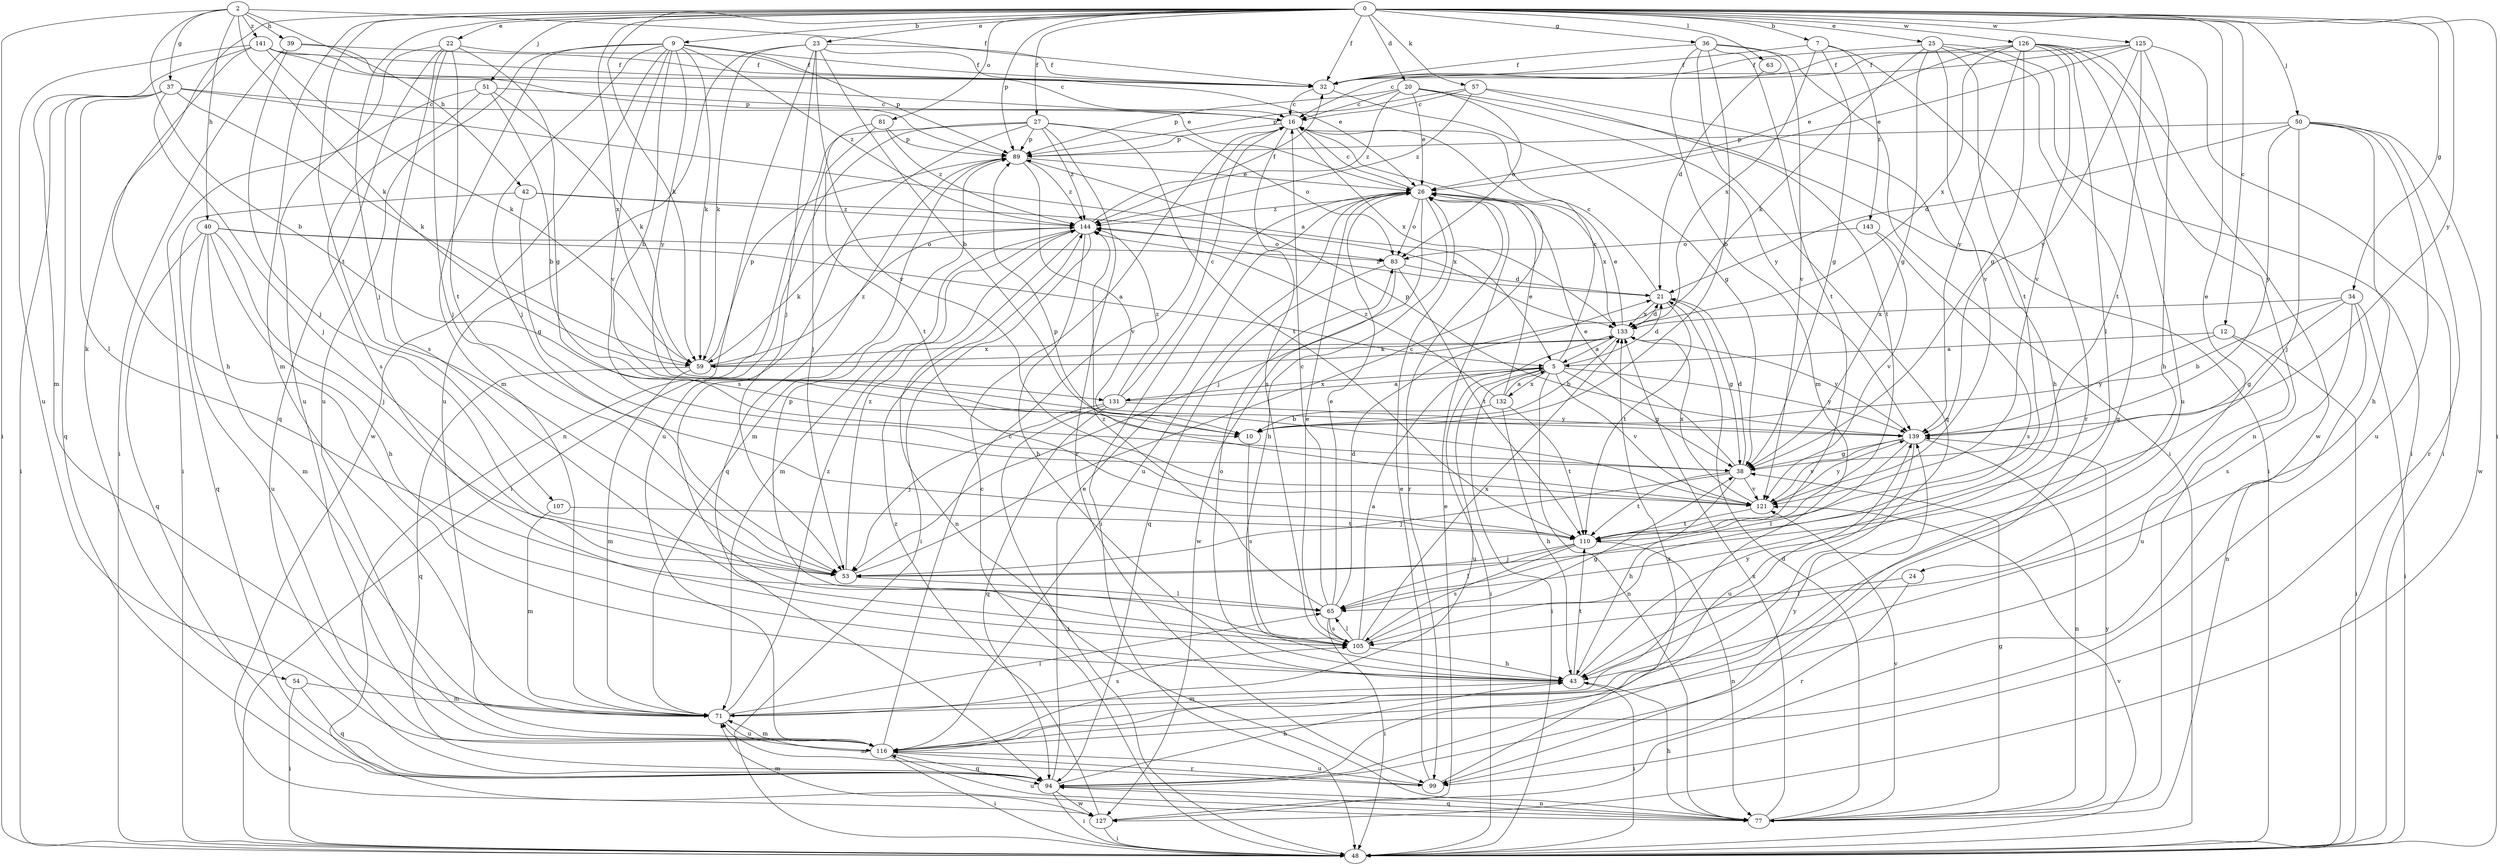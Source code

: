 strict digraph  {
0;
2;
5;
7;
9;
10;
12;
16;
20;
21;
22;
23;
24;
25;
26;
27;
32;
34;
36;
37;
38;
39;
40;
42;
43;
48;
50;
51;
53;
54;
57;
59;
63;
65;
71;
77;
81;
83;
89;
94;
99;
105;
107;
110;
116;
121;
125;
126;
127;
131;
132;
133;
139;
141;
143;
144;
0 -> 7  [label=b];
0 -> 9  [label=b];
0 -> 12  [label=c];
0 -> 20  [label=d];
0 -> 22  [label=e];
0 -> 23  [label=e];
0 -> 24  [label=e];
0 -> 25  [label=e];
0 -> 27  [label=f];
0 -> 32  [label=f];
0 -> 34  [label=g];
0 -> 36  [label=g];
0 -> 48  [label=i];
0 -> 50  [label=j];
0 -> 51  [label=j];
0 -> 53  [label=j];
0 -> 54  [label=k];
0 -> 57  [label=k];
0 -> 59  [label=k];
0 -> 63  [label=l];
0 -> 71  [label=m];
0 -> 81  [label=o];
0 -> 89  [label=p];
0 -> 107  [label=t];
0 -> 125  [label=w];
0 -> 126  [label=w];
0 -> 131  [label=x];
0 -> 139  [label=y];
2 -> 10  [label=b];
2 -> 32  [label=f];
2 -> 37  [label=g];
2 -> 39  [label=h];
2 -> 40  [label=h];
2 -> 42  [label=h];
2 -> 48  [label=i];
2 -> 59  [label=k];
2 -> 141  [label=z];
5 -> 16  [label=c];
5 -> 21  [label=d];
5 -> 38  [label=g];
5 -> 48  [label=i];
5 -> 77  [label=n];
5 -> 116  [label=u];
5 -> 121  [label=v];
5 -> 131  [label=x];
5 -> 132  [label=x];
5 -> 139  [label=y];
7 -> 32  [label=f];
7 -> 38  [label=g];
7 -> 99  [label=r];
7 -> 133  [label=x];
7 -> 143  [label=z];
9 -> 10  [label=b];
9 -> 32  [label=f];
9 -> 53  [label=j];
9 -> 59  [label=k];
9 -> 71  [label=m];
9 -> 89  [label=p];
9 -> 116  [label=u];
9 -> 121  [label=v];
9 -> 127  [label=w];
9 -> 139  [label=y];
9 -> 144  [label=z];
10 -> 105  [label=s];
12 -> 5  [label=a];
12 -> 48  [label=i];
12 -> 116  [label=u];
12 -> 139  [label=y];
16 -> 89  [label=p];
16 -> 105  [label=s];
16 -> 133  [label=x];
20 -> 16  [label=c];
20 -> 26  [label=e];
20 -> 48  [label=i];
20 -> 83  [label=o];
20 -> 89  [label=p];
20 -> 139  [label=y];
20 -> 144  [label=z];
21 -> 16  [label=c];
21 -> 38  [label=g];
21 -> 110  [label=t];
21 -> 133  [label=x];
21 -> 144  [label=z];
22 -> 32  [label=f];
22 -> 38  [label=g];
22 -> 53  [label=j];
22 -> 94  [label=q];
22 -> 105  [label=s];
22 -> 110  [label=t];
22 -> 116  [label=u];
23 -> 10  [label=b];
23 -> 26  [label=e];
23 -> 32  [label=f];
23 -> 53  [label=j];
23 -> 59  [label=k];
23 -> 77  [label=n];
23 -> 116  [label=u];
23 -> 121  [label=v];
24 -> 65  [label=l];
24 -> 99  [label=r];
25 -> 32  [label=f];
25 -> 38  [label=g];
25 -> 48  [label=i];
25 -> 59  [label=k];
25 -> 94  [label=q];
25 -> 110  [label=t];
25 -> 121  [label=v];
26 -> 16  [label=c];
26 -> 43  [label=h];
26 -> 48  [label=i];
26 -> 53  [label=j];
26 -> 83  [label=o];
26 -> 99  [label=r];
26 -> 116  [label=u];
26 -> 133  [label=x];
26 -> 144  [label=z];
27 -> 48  [label=i];
27 -> 83  [label=o];
27 -> 89  [label=p];
27 -> 99  [label=r];
27 -> 105  [label=s];
27 -> 110  [label=t];
27 -> 116  [label=u];
27 -> 144  [label=z];
32 -> 16  [label=c];
32 -> 38  [label=g];
34 -> 10  [label=b];
34 -> 38  [label=g];
34 -> 48  [label=i];
34 -> 77  [label=n];
34 -> 105  [label=s];
34 -> 133  [label=x];
36 -> 10  [label=b];
36 -> 32  [label=f];
36 -> 48  [label=i];
36 -> 71  [label=m];
36 -> 94  [label=q];
36 -> 110  [label=t];
36 -> 121  [label=v];
37 -> 5  [label=a];
37 -> 16  [label=c];
37 -> 48  [label=i];
37 -> 53  [label=j];
37 -> 59  [label=k];
37 -> 65  [label=l];
37 -> 94  [label=q];
38 -> 21  [label=d];
38 -> 26  [label=e];
38 -> 43  [label=h];
38 -> 53  [label=j];
38 -> 110  [label=t];
38 -> 121  [label=v];
39 -> 16  [label=c];
39 -> 32  [label=f];
39 -> 48  [label=i];
39 -> 53  [label=j];
40 -> 5  [label=a];
40 -> 43  [label=h];
40 -> 53  [label=j];
40 -> 71  [label=m];
40 -> 83  [label=o];
40 -> 94  [label=q];
40 -> 116  [label=u];
42 -> 38  [label=g];
42 -> 94  [label=q];
42 -> 133  [label=x];
42 -> 144  [label=z];
43 -> 48  [label=i];
43 -> 71  [label=m];
43 -> 83  [label=o];
43 -> 110  [label=t];
43 -> 139  [label=y];
48 -> 16  [label=c];
48 -> 121  [label=v];
50 -> 21  [label=d];
50 -> 43  [label=h];
50 -> 53  [label=j];
50 -> 89  [label=p];
50 -> 99  [label=r];
50 -> 116  [label=u];
50 -> 127  [label=w];
50 -> 139  [label=y];
51 -> 10  [label=b];
51 -> 16  [label=c];
51 -> 48  [label=i];
51 -> 59  [label=k];
51 -> 105  [label=s];
53 -> 16  [label=c];
53 -> 65  [label=l];
53 -> 144  [label=z];
54 -> 48  [label=i];
54 -> 71  [label=m];
54 -> 94  [label=q];
57 -> 16  [label=c];
57 -> 43  [label=h];
57 -> 89  [label=p];
57 -> 110  [label=t];
57 -> 144  [label=z];
59 -> 71  [label=m];
59 -> 89  [label=p];
59 -> 94  [label=q];
59 -> 133  [label=x];
59 -> 144  [label=z];
63 -> 21  [label=d];
65 -> 16  [label=c];
65 -> 21  [label=d];
65 -> 26  [label=e];
65 -> 48  [label=i];
65 -> 105  [label=s];
65 -> 144  [label=z];
71 -> 65  [label=l];
71 -> 105  [label=s];
71 -> 116  [label=u];
71 -> 144  [label=z];
77 -> 21  [label=d];
77 -> 38  [label=g];
77 -> 43  [label=h];
77 -> 94  [label=q];
77 -> 116  [label=u];
77 -> 121  [label=v];
77 -> 133  [label=x];
77 -> 139  [label=y];
81 -> 53  [label=j];
81 -> 89  [label=p];
81 -> 110  [label=t];
81 -> 144  [label=z];
83 -> 21  [label=d];
83 -> 94  [label=q];
83 -> 110  [label=t];
83 -> 127  [label=w];
89 -> 26  [label=e];
89 -> 71  [label=m];
89 -> 94  [label=q];
89 -> 121  [label=v];
89 -> 144  [label=z];
94 -> 26  [label=e];
94 -> 43  [label=h];
94 -> 48  [label=i];
94 -> 77  [label=n];
94 -> 127  [label=w];
94 -> 139  [label=y];
99 -> 26  [label=e];
99 -> 71  [label=m];
99 -> 116  [label=u];
99 -> 133  [label=x];
105 -> 5  [label=a];
105 -> 26  [label=e];
105 -> 38  [label=g];
105 -> 43  [label=h];
105 -> 65  [label=l];
105 -> 89  [label=p];
105 -> 133  [label=x];
107 -> 71  [label=m];
107 -> 110  [label=t];
110 -> 53  [label=j];
110 -> 65  [label=l];
110 -> 77  [label=n];
110 -> 105  [label=s];
116 -> 16  [label=c];
116 -> 48  [label=i];
116 -> 71  [label=m];
116 -> 94  [label=q];
116 -> 99  [label=r];
121 -> 89  [label=p];
121 -> 110  [label=t];
121 -> 133  [label=x];
121 -> 139  [label=y];
125 -> 16  [label=c];
125 -> 26  [label=e];
125 -> 32  [label=f];
125 -> 43  [label=h];
125 -> 48  [label=i];
125 -> 110  [label=t];
125 -> 139  [label=y];
126 -> 26  [label=e];
126 -> 32  [label=f];
126 -> 38  [label=g];
126 -> 65  [label=l];
126 -> 77  [label=n];
126 -> 116  [label=u];
126 -> 121  [label=v];
126 -> 127  [label=w];
126 -> 133  [label=x];
126 -> 139  [label=y];
127 -> 26  [label=e];
127 -> 48  [label=i];
127 -> 71  [label=m];
127 -> 144  [label=z];
131 -> 5  [label=a];
131 -> 16  [label=c];
131 -> 48  [label=i];
131 -> 53  [label=j];
131 -> 94  [label=q];
131 -> 139  [label=y];
131 -> 144  [label=z];
132 -> 5  [label=a];
132 -> 10  [label=b];
132 -> 26  [label=e];
132 -> 43  [label=h];
132 -> 110  [label=t];
132 -> 144  [label=z];
133 -> 5  [label=a];
133 -> 10  [label=b];
133 -> 21  [label=d];
133 -> 26  [label=e];
133 -> 48  [label=i];
133 -> 59  [label=k];
133 -> 139  [label=y];
139 -> 38  [label=g];
139 -> 65  [label=l];
139 -> 77  [label=n];
139 -> 89  [label=p];
139 -> 116  [label=u];
139 -> 121  [label=v];
141 -> 26  [label=e];
141 -> 32  [label=f];
141 -> 43  [label=h];
141 -> 59  [label=k];
141 -> 71  [label=m];
141 -> 89  [label=p];
141 -> 116  [label=u];
143 -> 83  [label=o];
143 -> 105  [label=s];
143 -> 121  [label=v];
144 -> 32  [label=f];
144 -> 43  [label=h];
144 -> 48  [label=i];
144 -> 59  [label=k];
144 -> 71  [label=m];
144 -> 77  [label=n];
144 -> 83  [label=o];
}
